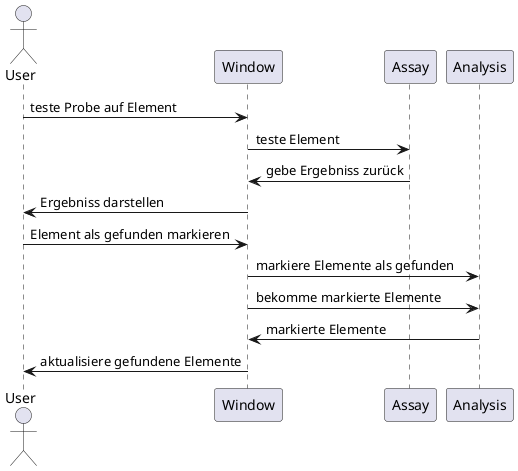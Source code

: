 @startuml
actor User
User -> Window: teste Probe auf Element
Window -> Assay: teste Element
Assay -> Window: gebe Ergebniss zurück
Window -> User: Ergebniss darstellen
User -> Window: Element als gefunden markieren
Window -> Analysis: markiere Elemente als gefunden
Window -> Analysis: bekomme markierte Elemente
Analysis -> Window: markierte Elemente
Window -> User: aktualisiere gefundene Elemente
@enduml